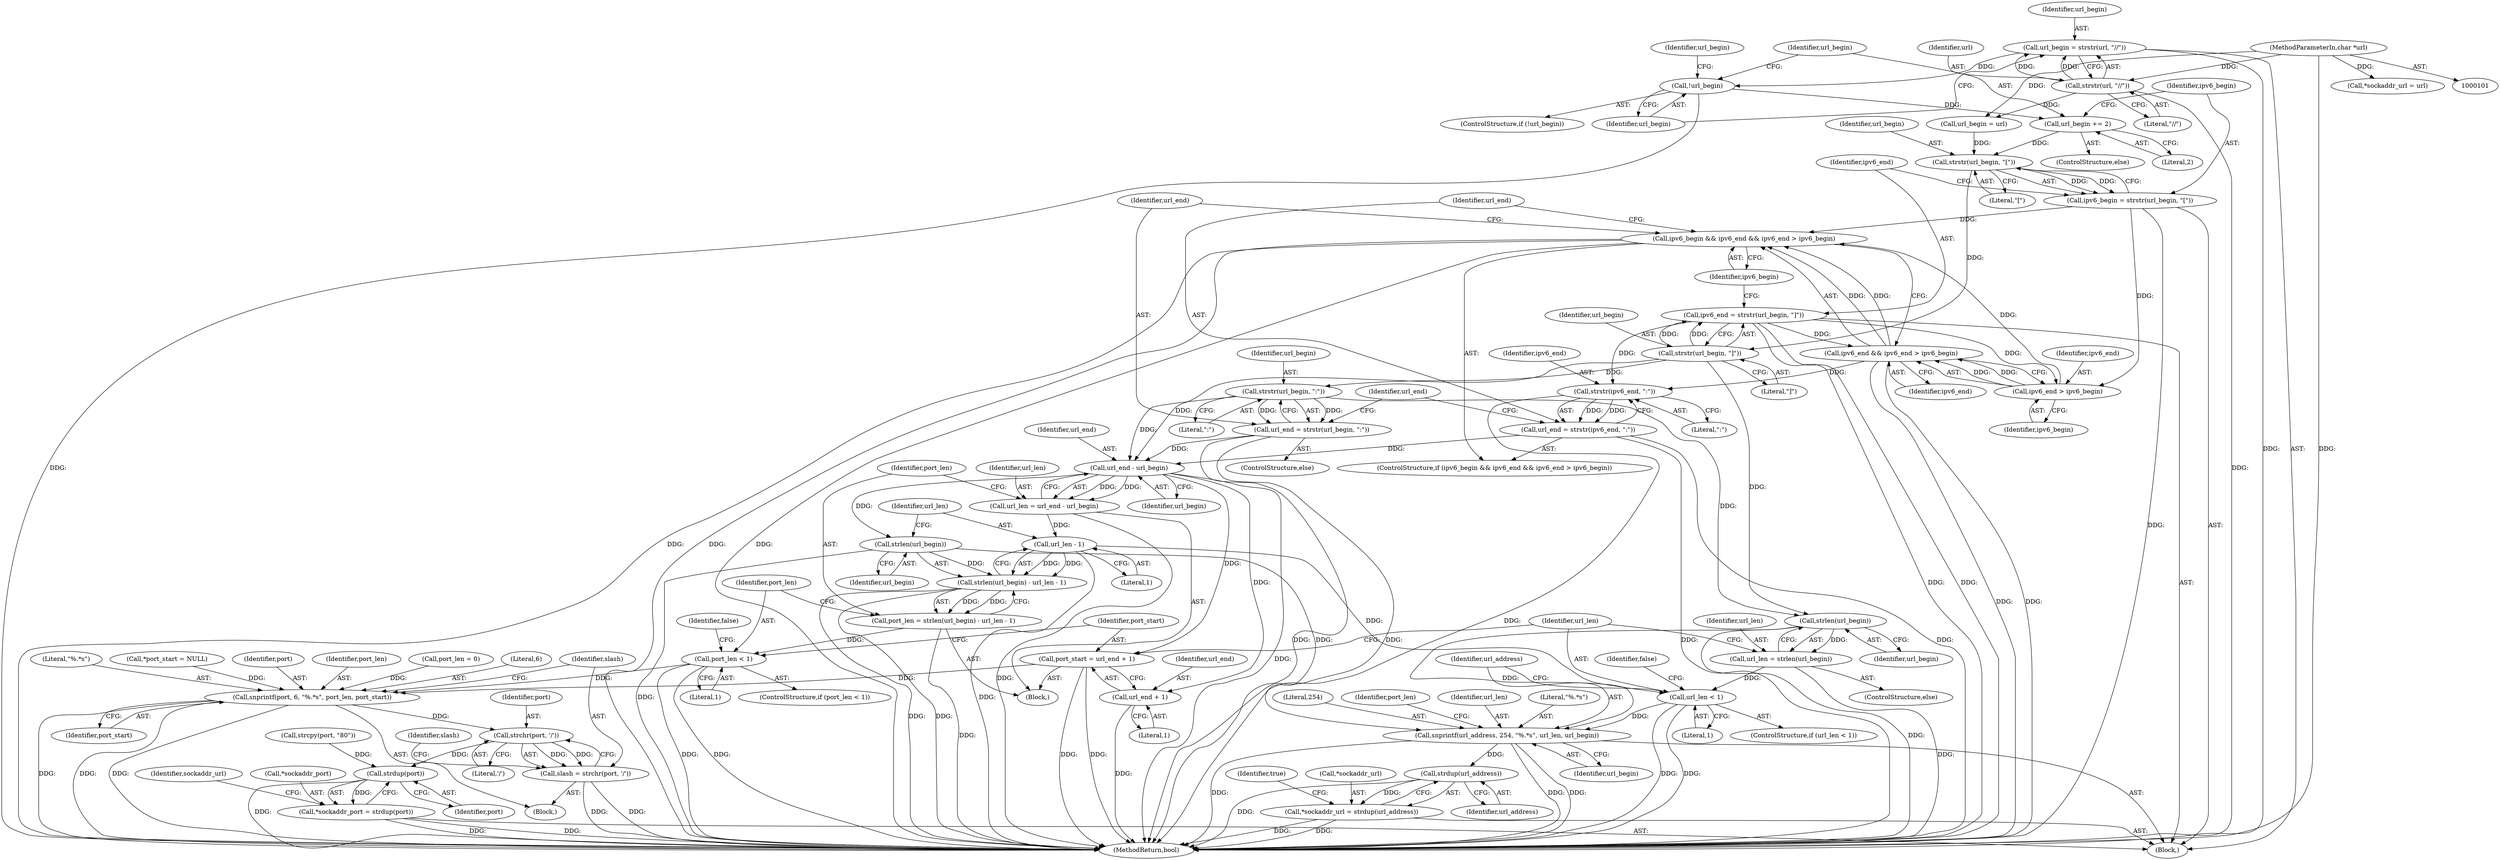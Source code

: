 digraph "0_cgminer_e1c5050734123973b99d181c45e74b2cbb00272e@API" {
"1000125" [label="(Call,url_begin = strstr(url, \"//\"))"];
"1000127" [label="(Call,strstr(url, \"//\"))"];
"1000102" [label="(MethodParameterIn,char *url)"];
"1000131" [label="(Call,!url_begin)"];
"1000137" [label="(Call,url_begin += 2)"];
"1000142" [label="(Call,strstr(url_begin, \"[\"))"];
"1000140" [label="(Call,ipv6_begin = strstr(url_begin, \"[\"))"];
"1000151" [label="(Call,ipv6_begin && ipv6_end && ipv6_end > ipv6_begin)"];
"1000155" [label="(Call,ipv6_end > ipv6_begin)"];
"1000153" [label="(Call,ipv6_end && ipv6_end > ipv6_begin)"];
"1000160" [label="(Call,strstr(ipv6_end, \":\"))"];
"1000158" [label="(Call,url_end = strstr(ipv6_end, \":\"))"];
"1000174" [label="(Call,url_end - url_begin)"];
"1000172" [label="(Call,url_len = url_end - url_begin)"];
"1000182" [label="(Call,url_len - 1)"];
"1000179" [label="(Call,strlen(url_begin) - url_len - 1)"];
"1000177" [label="(Call,port_len = strlen(url_begin) - url_len - 1)"];
"1000186" [label="(Call,port_len < 1)"];
"1000217" [label="(Call,snprintf(port, 6, \"%.*s\", port_len, port_start))"];
"1000225" [label="(Call,strchr(port, '/'))"];
"1000223" [label="(Call,slash = strchr(port, '/'))"];
"1000241" [label="(Call,strdup(port))"];
"1000238" [label="(Call,*sockaddr_port = strdup(port))"];
"1000202" [label="(Call,url_len < 1)"];
"1000207" [label="(Call,snprintf(url_address, 254, \"%.*s\", url_len, url_begin))"];
"1000246" [label="(Call,strdup(url_address))"];
"1000243" [label="(Call,*sockaddr_url = strdup(url_address))"];
"1000180" [label="(Call,strlen(url_begin))"];
"1000191" [label="(Call,port_start = url_end + 1)"];
"1000193" [label="(Call,url_end + 1)"];
"1000147" [label="(Call,strstr(url_begin, \"]\"))"];
"1000145" [label="(Call,ipv6_end = strstr(url_begin, \"]\"))"];
"1000166" [label="(Call,strstr(url_begin, \":\"))"];
"1000164" [label="(Call,url_end = strstr(url_begin, \":\"))"];
"1000199" [label="(Call,strlen(url_begin))"];
"1000197" [label="(Call,url_len = strlen(url_begin))"];
"1000195" [label="(Literal,1)"];
"1000204" [label="(Literal,1)"];
"1000225" [label="(Call,strchr(port, '/'))"];
"1000172" [label="(Call,url_len = url_end - url_begin)"];
"1000178" [label="(Identifier,port_len)"];
"1000132" [label="(Identifier,url_begin)"];
"1000130" [label="(ControlStructure,if (!url_begin))"];
"1000105" [label="(Block,)"];
"1000180" [label="(Call,strlen(url_begin))"];
"1000162" [label="(Literal,\":\")"];
"1000196" [label="(ControlStructure,else)"];
"1000242" [label="(Identifier,port)"];
"1000219" [label="(Literal,6)"];
"1000175" [label="(Identifier,url_end)"];
"1000194" [label="(Identifier,url_end)"];
"1000131" [label="(Call,!url_begin)"];
"1000176" [label="(Identifier,url_begin)"];
"1000137" [label="(Call,url_begin += 2)"];
"1000215" [label="(Block,)"];
"1000198" [label="(Identifier,url_len)"];
"1000150" [label="(ControlStructure,if (ipv6_begin && ipv6_end && ipv6_end > ipv6_begin))"];
"1000212" [label="(Identifier,url_begin)"];
"1000188" [label="(Literal,1)"];
"1000181" [label="(Identifier,url_begin)"];
"1000226" [label="(Identifier,port)"];
"1000154" [label="(Identifier,ipv6_end)"];
"1000224" [label="(Identifier,slash)"];
"1000182" [label="(Call,url_len - 1)"];
"1000152" [label="(Identifier,ipv6_begin)"];
"1000246" [label="(Call,strdup(url_address))"];
"1000243" [label="(Call,*sockaddr_url = strdup(url_address))"];
"1000165" [label="(Identifier,url_end)"];
"1000222" [label="(Identifier,port_start)"];
"1000207" [label="(Call,snprintf(url_address, 254, \"%.*s\", url_len, url_begin))"];
"1000247" [label="(Identifier,url_address)"];
"1000121" [label="(Call,*sockaddr_url = url)"];
"1000193" [label="(Call,url_end + 1)"];
"1000126" [label="(Identifier,url_begin)"];
"1000151" [label="(Call,ipv6_begin && ipv6_end && ipv6_end > ipv6_begin)"];
"1000147" [label="(Call,strstr(url_begin, \"]\"))"];
"1000148" [label="(Identifier,url_begin)"];
"1000239" [label="(Call,*sockaddr_port)"];
"1000145" [label="(Call,ipv6_end = strstr(url_begin, \"]\"))"];
"1000177" [label="(Call,port_len = strlen(url_begin) - url_len - 1)"];
"1000146" [label="(Identifier,ipv6_end)"];
"1000168" [label="(Literal,\":\")"];
"1000220" [label="(Literal,\"%.*s\")"];
"1000161" [label="(Identifier,ipv6_end)"];
"1000156" [label="(Identifier,ipv6_end)"];
"1000111" [label="(Call,*port_start = NULL)"];
"1000133" [label="(Call,url_begin = url)"];
"1000227" [label="(Literal,'/')"];
"1000149" [label="(Literal,\"]\")"];
"1000139" [label="(Literal,2)"];
"1000163" [label="(ControlStructure,else)"];
"1000155" [label="(Call,ipv6_end > ipv6_begin)"];
"1000250" [label="(MethodReturn,bool)"];
"1000203" [label="(Identifier,url_len)"];
"1000125" [label="(Call,url_begin = strstr(url, \"//\"))"];
"1000191" [label="(Call,port_start = url_end + 1)"];
"1000192" [label="(Identifier,port_start)"];
"1000206" [label="(Identifier,false)"];
"1000153" [label="(Call,ipv6_end && ipv6_end > ipv6_begin)"];
"1000187" [label="(Identifier,port_len)"];
"1000158" [label="(Call,url_end = strstr(ipv6_end, \":\"))"];
"1000218" [label="(Identifier,port)"];
"1000164" [label="(Call,url_end = strstr(url_begin, \":\"))"];
"1000140" [label="(Call,ipv6_begin = strstr(url_begin, \"[\"))"];
"1000221" [label="(Identifier,port_len)"];
"1000245" [label="(Identifier,sockaddr_url)"];
"1000171" [label="(Block,)"];
"1000235" [label="(Call,strcpy(port, \"80\"))"];
"1000129" [label="(Literal,\"//\")"];
"1000238" [label="(Call,*sockaddr_port = strdup(port))"];
"1000118" [label="(Call,port_len = 0)"];
"1000209" [label="(Literal,254)"];
"1000200" [label="(Identifier,url_begin)"];
"1000214" [label="(Identifier,port_len)"];
"1000136" [label="(ControlStructure,else)"];
"1000197" [label="(Call,url_len = strlen(url_begin))"];
"1000249" [label="(Identifier,true)"];
"1000144" [label="(Literal,\"[\")"];
"1000184" [label="(Literal,1)"];
"1000244" [label="(Call,*sockaddr_url)"];
"1000229" [label="(Identifier,slash)"];
"1000166" [label="(Call,strstr(url_begin, \":\"))"];
"1000143" [label="(Identifier,url_begin)"];
"1000170" [label="(Identifier,url_end)"];
"1000186" [label="(Call,port_len < 1)"];
"1000128" [label="(Identifier,url)"];
"1000190" [label="(Identifier,false)"];
"1000160" [label="(Call,strstr(ipv6_end, \":\"))"];
"1000138" [label="(Identifier,url_begin)"];
"1000241" [label="(Call,strdup(port))"];
"1000223" [label="(Call,slash = strchr(port, '/'))"];
"1000208" [label="(Identifier,url_address)"];
"1000185" [label="(ControlStructure,if (port_len < 1))"];
"1000157" [label="(Identifier,ipv6_begin)"];
"1000211" [label="(Identifier,url_len)"];
"1000179" [label="(Call,strlen(url_begin) - url_len - 1)"];
"1000183" [label="(Identifier,url_len)"];
"1000201" [label="(ControlStructure,if (url_len < 1))"];
"1000202" [label="(Call,url_len < 1)"];
"1000199" [label="(Call,strlen(url_begin))"];
"1000102" [label="(MethodParameterIn,char *url)"];
"1000174" [label="(Call,url_end - url_begin)"];
"1000210" [label="(Literal,\"%.*s\")"];
"1000142" [label="(Call,strstr(url_begin, \"[\"))"];
"1000159" [label="(Identifier,url_end)"];
"1000127" [label="(Call,strstr(url, \"//\"))"];
"1000217" [label="(Call,snprintf(port, 6, \"%.*s\", port_len, port_start))"];
"1000141" [label="(Identifier,ipv6_begin)"];
"1000173" [label="(Identifier,url_len)"];
"1000167" [label="(Identifier,url_begin)"];
"1000134" [label="(Identifier,url_begin)"];
"1000125" -> "1000105"  [label="AST: "];
"1000125" -> "1000127"  [label="CFG: "];
"1000126" -> "1000125"  [label="AST: "];
"1000127" -> "1000125"  [label="AST: "];
"1000132" -> "1000125"  [label="CFG: "];
"1000125" -> "1000250"  [label="DDG: "];
"1000127" -> "1000125"  [label="DDG: "];
"1000127" -> "1000125"  [label="DDG: "];
"1000125" -> "1000131"  [label="DDG: "];
"1000127" -> "1000129"  [label="CFG: "];
"1000128" -> "1000127"  [label="AST: "];
"1000129" -> "1000127"  [label="AST: "];
"1000127" -> "1000250"  [label="DDG: "];
"1000102" -> "1000127"  [label="DDG: "];
"1000127" -> "1000133"  [label="DDG: "];
"1000102" -> "1000101"  [label="AST: "];
"1000102" -> "1000250"  [label="DDG: "];
"1000102" -> "1000121"  [label="DDG: "];
"1000102" -> "1000133"  [label="DDG: "];
"1000131" -> "1000130"  [label="AST: "];
"1000131" -> "1000132"  [label="CFG: "];
"1000132" -> "1000131"  [label="AST: "];
"1000134" -> "1000131"  [label="CFG: "];
"1000138" -> "1000131"  [label="CFG: "];
"1000131" -> "1000250"  [label="DDG: "];
"1000131" -> "1000137"  [label="DDG: "];
"1000137" -> "1000136"  [label="AST: "];
"1000137" -> "1000139"  [label="CFG: "];
"1000138" -> "1000137"  [label="AST: "];
"1000139" -> "1000137"  [label="AST: "];
"1000141" -> "1000137"  [label="CFG: "];
"1000137" -> "1000142"  [label="DDG: "];
"1000142" -> "1000140"  [label="AST: "];
"1000142" -> "1000144"  [label="CFG: "];
"1000143" -> "1000142"  [label="AST: "];
"1000144" -> "1000142"  [label="AST: "];
"1000140" -> "1000142"  [label="CFG: "];
"1000142" -> "1000140"  [label="DDG: "];
"1000142" -> "1000140"  [label="DDG: "];
"1000133" -> "1000142"  [label="DDG: "];
"1000142" -> "1000147"  [label="DDG: "];
"1000140" -> "1000105"  [label="AST: "];
"1000141" -> "1000140"  [label="AST: "];
"1000146" -> "1000140"  [label="CFG: "];
"1000140" -> "1000250"  [label="DDG: "];
"1000140" -> "1000151"  [label="DDG: "];
"1000140" -> "1000155"  [label="DDG: "];
"1000151" -> "1000150"  [label="AST: "];
"1000151" -> "1000152"  [label="CFG: "];
"1000151" -> "1000153"  [label="CFG: "];
"1000152" -> "1000151"  [label="AST: "];
"1000153" -> "1000151"  [label="AST: "];
"1000159" -> "1000151"  [label="CFG: "];
"1000165" -> "1000151"  [label="CFG: "];
"1000151" -> "1000250"  [label="DDG: "];
"1000151" -> "1000250"  [label="DDG: "];
"1000151" -> "1000250"  [label="DDG: "];
"1000155" -> "1000151"  [label="DDG: "];
"1000153" -> "1000151"  [label="DDG: "];
"1000153" -> "1000151"  [label="DDG: "];
"1000155" -> "1000153"  [label="AST: "];
"1000155" -> "1000157"  [label="CFG: "];
"1000156" -> "1000155"  [label="AST: "];
"1000157" -> "1000155"  [label="AST: "];
"1000153" -> "1000155"  [label="CFG: "];
"1000155" -> "1000153"  [label="DDG: "];
"1000155" -> "1000153"  [label="DDG: "];
"1000145" -> "1000155"  [label="DDG: "];
"1000153" -> "1000154"  [label="CFG: "];
"1000154" -> "1000153"  [label="AST: "];
"1000153" -> "1000250"  [label="DDG: "];
"1000153" -> "1000250"  [label="DDG: "];
"1000145" -> "1000153"  [label="DDG: "];
"1000153" -> "1000160"  [label="DDG: "];
"1000160" -> "1000158"  [label="AST: "];
"1000160" -> "1000162"  [label="CFG: "];
"1000161" -> "1000160"  [label="AST: "];
"1000162" -> "1000160"  [label="AST: "];
"1000158" -> "1000160"  [label="CFG: "];
"1000160" -> "1000250"  [label="DDG: "];
"1000160" -> "1000158"  [label="DDG: "];
"1000160" -> "1000158"  [label="DDG: "];
"1000145" -> "1000160"  [label="DDG: "];
"1000158" -> "1000150"  [label="AST: "];
"1000159" -> "1000158"  [label="AST: "];
"1000170" -> "1000158"  [label="CFG: "];
"1000158" -> "1000250"  [label="DDG: "];
"1000158" -> "1000250"  [label="DDG: "];
"1000158" -> "1000174"  [label="DDG: "];
"1000174" -> "1000172"  [label="AST: "];
"1000174" -> "1000176"  [label="CFG: "];
"1000175" -> "1000174"  [label="AST: "];
"1000176" -> "1000174"  [label="AST: "];
"1000172" -> "1000174"  [label="CFG: "];
"1000174" -> "1000250"  [label="DDG: "];
"1000174" -> "1000172"  [label="DDG: "];
"1000174" -> "1000172"  [label="DDG: "];
"1000164" -> "1000174"  [label="DDG: "];
"1000166" -> "1000174"  [label="DDG: "];
"1000147" -> "1000174"  [label="DDG: "];
"1000174" -> "1000180"  [label="DDG: "];
"1000174" -> "1000191"  [label="DDG: "];
"1000174" -> "1000193"  [label="DDG: "];
"1000172" -> "1000171"  [label="AST: "];
"1000173" -> "1000172"  [label="AST: "];
"1000178" -> "1000172"  [label="CFG: "];
"1000172" -> "1000250"  [label="DDG: "];
"1000172" -> "1000182"  [label="DDG: "];
"1000182" -> "1000179"  [label="AST: "];
"1000182" -> "1000184"  [label="CFG: "];
"1000183" -> "1000182"  [label="AST: "];
"1000184" -> "1000182"  [label="AST: "];
"1000179" -> "1000182"  [label="CFG: "];
"1000182" -> "1000250"  [label="DDG: "];
"1000182" -> "1000179"  [label="DDG: "];
"1000182" -> "1000179"  [label="DDG: "];
"1000182" -> "1000202"  [label="DDG: "];
"1000179" -> "1000177"  [label="AST: "];
"1000180" -> "1000179"  [label="AST: "];
"1000177" -> "1000179"  [label="CFG: "];
"1000179" -> "1000250"  [label="DDG: "];
"1000179" -> "1000250"  [label="DDG: "];
"1000179" -> "1000177"  [label="DDG: "];
"1000179" -> "1000177"  [label="DDG: "];
"1000180" -> "1000179"  [label="DDG: "];
"1000177" -> "1000171"  [label="AST: "];
"1000178" -> "1000177"  [label="AST: "];
"1000187" -> "1000177"  [label="CFG: "];
"1000177" -> "1000250"  [label="DDG: "];
"1000177" -> "1000186"  [label="DDG: "];
"1000186" -> "1000185"  [label="AST: "];
"1000186" -> "1000188"  [label="CFG: "];
"1000187" -> "1000186"  [label="AST: "];
"1000188" -> "1000186"  [label="AST: "];
"1000190" -> "1000186"  [label="CFG: "];
"1000192" -> "1000186"  [label="CFG: "];
"1000186" -> "1000250"  [label="DDG: "];
"1000186" -> "1000250"  [label="DDG: "];
"1000186" -> "1000217"  [label="DDG: "];
"1000217" -> "1000215"  [label="AST: "];
"1000217" -> "1000222"  [label="CFG: "];
"1000218" -> "1000217"  [label="AST: "];
"1000219" -> "1000217"  [label="AST: "];
"1000220" -> "1000217"  [label="AST: "];
"1000221" -> "1000217"  [label="AST: "];
"1000222" -> "1000217"  [label="AST: "];
"1000224" -> "1000217"  [label="CFG: "];
"1000217" -> "1000250"  [label="DDG: "];
"1000217" -> "1000250"  [label="DDG: "];
"1000217" -> "1000250"  [label="DDG: "];
"1000118" -> "1000217"  [label="DDG: "];
"1000111" -> "1000217"  [label="DDG: "];
"1000191" -> "1000217"  [label="DDG: "];
"1000217" -> "1000225"  [label="DDG: "];
"1000225" -> "1000223"  [label="AST: "];
"1000225" -> "1000227"  [label="CFG: "];
"1000226" -> "1000225"  [label="AST: "];
"1000227" -> "1000225"  [label="AST: "];
"1000223" -> "1000225"  [label="CFG: "];
"1000225" -> "1000223"  [label="DDG: "];
"1000225" -> "1000223"  [label="DDG: "];
"1000225" -> "1000241"  [label="DDG: "];
"1000223" -> "1000215"  [label="AST: "];
"1000224" -> "1000223"  [label="AST: "];
"1000229" -> "1000223"  [label="CFG: "];
"1000223" -> "1000250"  [label="DDG: "];
"1000223" -> "1000250"  [label="DDG: "];
"1000241" -> "1000238"  [label="AST: "];
"1000241" -> "1000242"  [label="CFG: "];
"1000242" -> "1000241"  [label="AST: "];
"1000238" -> "1000241"  [label="CFG: "];
"1000241" -> "1000250"  [label="DDG: "];
"1000241" -> "1000238"  [label="DDG: "];
"1000235" -> "1000241"  [label="DDG: "];
"1000238" -> "1000105"  [label="AST: "];
"1000239" -> "1000238"  [label="AST: "];
"1000245" -> "1000238"  [label="CFG: "];
"1000238" -> "1000250"  [label="DDG: "];
"1000238" -> "1000250"  [label="DDG: "];
"1000202" -> "1000201"  [label="AST: "];
"1000202" -> "1000204"  [label="CFG: "];
"1000203" -> "1000202"  [label="AST: "];
"1000204" -> "1000202"  [label="AST: "];
"1000206" -> "1000202"  [label="CFG: "];
"1000208" -> "1000202"  [label="CFG: "];
"1000202" -> "1000250"  [label="DDG: "];
"1000202" -> "1000250"  [label="DDG: "];
"1000197" -> "1000202"  [label="DDG: "];
"1000202" -> "1000207"  [label="DDG: "];
"1000207" -> "1000105"  [label="AST: "];
"1000207" -> "1000212"  [label="CFG: "];
"1000208" -> "1000207"  [label="AST: "];
"1000209" -> "1000207"  [label="AST: "];
"1000210" -> "1000207"  [label="AST: "];
"1000211" -> "1000207"  [label="AST: "];
"1000212" -> "1000207"  [label="AST: "];
"1000214" -> "1000207"  [label="CFG: "];
"1000207" -> "1000250"  [label="DDG: "];
"1000207" -> "1000250"  [label="DDG: "];
"1000207" -> "1000250"  [label="DDG: "];
"1000199" -> "1000207"  [label="DDG: "];
"1000180" -> "1000207"  [label="DDG: "];
"1000207" -> "1000246"  [label="DDG: "];
"1000246" -> "1000243"  [label="AST: "];
"1000246" -> "1000247"  [label="CFG: "];
"1000247" -> "1000246"  [label="AST: "];
"1000243" -> "1000246"  [label="CFG: "];
"1000246" -> "1000250"  [label="DDG: "];
"1000246" -> "1000243"  [label="DDG: "];
"1000243" -> "1000105"  [label="AST: "];
"1000244" -> "1000243"  [label="AST: "];
"1000249" -> "1000243"  [label="CFG: "];
"1000243" -> "1000250"  [label="DDG: "];
"1000243" -> "1000250"  [label="DDG: "];
"1000180" -> "1000181"  [label="CFG: "];
"1000181" -> "1000180"  [label="AST: "];
"1000183" -> "1000180"  [label="CFG: "];
"1000180" -> "1000250"  [label="DDG: "];
"1000191" -> "1000171"  [label="AST: "];
"1000191" -> "1000193"  [label="CFG: "];
"1000192" -> "1000191"  [label="AST: "];
"1000193" -> "1000191"  [label="AST: "];
"1000203" -> "1000191"  [label="CFG: "];
"1000191" -> "1000250"  [label="DDG: "];
"1000191" -> "1000250"  [label="DDG: "];
"1000193" -> "1000195"  [label="CFG: "];
"1000194" -> "1000193"  [label="AST: "];
"1000195" -> "1000193"  [label="AST: "];
"1000193" -> "1000250"  [label="DDG: "];
"1000147" -> "1000145"  [label="AST: "];
"1000147" -> "1000149"  [label="CFG: "];
"1000148" -> "1000147"  [label="AST: "];
"1000149" -> "1000147"  [label="AST: "];
"1000145" -> "1000147"  [label="CFG: "];
"1000147" -> "1000145"  [label="DDG: "];
"1000147" -> "1000145"  [label="DDG: "];
"1000147" -> "1000166"  [label="DDG: "];
"1000147" -> "1000199"  [label="DDG: "];
"1000145" -> "1000105"  [label="AST: "];
"1000146" -> "1000145"  [label="AST: "];
"1000152" -> "1000145"  [label="CFG: "];
"1000145" -> "1000250"  [label="DDG: "];
"1000145" -> "1000250"  [label="DDG: "];
"1000166" -> "1000164"  [label="AST: "];
"1000166" -> "1000168"  [label="CFG: "];
"1000167" -> "1000166"  [label="AST: "];
"1000168" -> "1000166"  [label="AST: "];
"1000164" -> "1000166"  [label="CFG: "];
"1000166" -> "1000164"  [label="DDG: "];
"1000166" -> "1000164"  [label="DDG: "];
"1000166" -> "1000199"  [label="DDG: "];
"1000164" -> "1000163"  [label="AST: "];
"1000165" -> "1000164"  [label="AST: "];
"1000170" -> "1000164"  [label="CFG: "];
"1000164" -> "1000250"  [label="DDG: "];
"1000164" -> "1000250"  [label="DDG: "];
"1000199" -> "1000197"  [label="AST: "];
"1000199" -> "1000200"  [label="CFG: "];
"1000200" -> "1000199"  [label="AST: "];
"1000197" -> "1000199"  [label="CFG: "];
"1000199" -> "1000250"  [label="DDG: "];
"1000199" -> "1000197"  [label="DDG: "];
"1000197" -> "1000196"  [label="AST: "];
"1000198" -> "1000197"  [label="AST: "];
"1000203" -> "1000197"  [label="CFG: "];
"1000197" -> "1000250"  [label="DDG: "];
}
